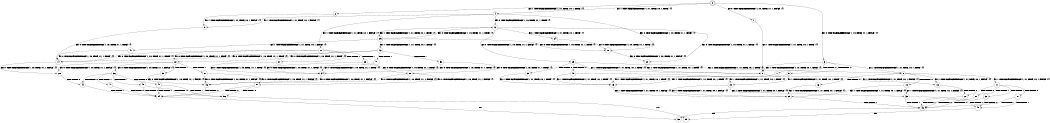 digraph BCG {
size = "7, 10.5";
center = TRUE;
node [shape = circle];
0 [peripheries = 2];
0 -> 1 [label = "EX !0 !ATOMIC_EXCH_BRANCH (1, +0, TRUE, +1, 1, FALSE) !{}"];
0 -> 2 [label = "EX !1 !ATOMIC_EXCH_BRANCH (1, +1, TRUE, +0, 1, TRUE) !{}"];
0 -> 3 [label = "EX !0 !ATOMIC_EXCH_BRANCH (1, +0, TRUE, +1, 1, FALSE) !{}"];
0 -> 4 [label = "EX !1 !ATOMIC_EXCH_BRANCH (1, +1, TRUE, +0, 1, TRUE) !{}"];
1 -> 5 [label = "EX !1 !ATOMIC_EXCH_BRANCH (1, +1, TRUE, +0, 1, TRUE) !{}"];
2 -> 6 [label = "EX !1 !ATOMIC_EXCH_BRANCH (1, +1, TRUE, +0, 1, FALSE) !{}"];
3 -> 5 [label = "EX !1 !ATOMIC_EXCH_BRANCH (1, +1, TRUE, +0, 1, TRUE) !{}"];
3 -> 7 [label = "TERMINATE !0"];
3 -> 8 [label = "EX !1 !ATOMIC_EXCH_BRANCH (1, +1, TRUE, +0, 1, TRUE) !{}"];
3 -> 9 [label = "TERMINATE !0"];
4 -> 6 [label = "EX !1 !ATOMIC_EXCH_BRANCH (1, +1, TRUE, +0, 1, FALSE) !{}"];
4 -> 10 [label = "EX !0 !ATOMIC_EXCH_BRANCH (1, +0, TRUE, +1, 1, TRUE) !{}"];
4 -> 11 [label = "EX !1 !ATOMIC_EXCH_BRANCH (1, +1, TRUE, +0, 1, FALSE) !{}"];
4 -> 12 [label = "EX !0 !ATOMIC_EXCH_BRANCH (1, +0, TRUE, +1, 1, TRUE) !{}"];
5 -> 13 [label = "EX !1 !ATOMIC_EXCH_BRANCH (1, +1, TRUE, +0, 1, FALSE) !{}"];
6 -> 14 [label = "EX !0 !ATOMIC_EXCH_BRANCH (1, +0, TRUE, +1, 1, TRUE) !{}"];
7 -> 15 [label = "EX !1 !ATOMIC_EXCH_BRANCH (1, +1, TRUE, +0, 1, TRUE) !{}"];
8 -> 13 [label = "EX !1 !ATOMIC_EXCH_BRANCH (1, +1, TRUE, +0, 1, FALSE) !{}"];
8 -> 16 [label = "TERMINATE !0"];
8 -> 17 [label = "EX !1 !ATOMIC_EXCH_BRANCH (1, +1, TRUE, +0, 1, FALSE) !{}"];
8 -> 18 [label = "TERMINATE !0"];
9 -> 15 [label = "EX !1 !ATOMIC_EXCH_BRANCH (1, +1, TRUE, +0, 1, TRUE) !{}"];
9 -> 19 [label = "EX !1 !ATOMIC_EXCH_BRANCH (1, +1, TRUE, +0, 1, TRUE) !{}"];
10 -> 20 [label = "EX !0 !ATOMIC_EXCH_BRANCH (1, +0, TRUE, +1, 1, FALSE) !{}"];
11 -> 14 [label = "EX !0 !ATOMIC_EXCH_BRANCH (1, +0, TRUE, +1, 1, TRUE) !{}"];
11 -> 21 [label = "TERMINATE !1"];
11 -> 22 [label = "EX !0 !ATOMIC_EXCH_BRANCH (1, +0, TRUE, +1, 1, TRUE) !{}"];
11 -> 23 [label = "TERMINATE !1"];
12 -> 20 [label = "EX !0 !ATOMIC_EXCH_BRANCH (1, +0, TRUE, +1, 1, FALSE) !{}"];
12 -> 24 [label = "EX !1 !ATOMIC_EXCH_BRANCH (1, +1, TRUE, +0, 1, TRUE) !{}"];
12 -> 25 [label = "EX !0 !ATOMIC_EXCH_BRANCH (1, +0, TRUE, +1, 1, FALSE) !{}"];
12 -> 26 [label = "EX !1 !ATOMIC_EXCH_BRANCH (1, +1, TRUE, +0, 1, TRUE) !{}"];
13 -> 27 [label = "TERMINATE !0"];
14 -> 28 [label = "EX !0 !ATOMIC_EXCH_BRANCH (1, +0, TRUE, +1, 1, FALSE) !{}"];
15 -> 29 [label = "EX !1 !ATOMIC_EXCH_BRANCH (1, +1, TRUE, +0, 1, FALSE) !{}"];
16 -> 29 [label = "EX !1 !ATOMIC_EXCH_BRANCH (1, +1, TRUE, +0, 1, FALSE) !{}"];
17 -> 27 [label = "TERMINATE !0"];
17 -> 30 [label = "TERMINATE !1"];
17 -> 31 [label = "TERMINATE !0"];
17 -> 32 [label = "TERMINATE !1"];
18 -> 29 [label = "EX !1 !ATOMIC_EXCH_BRANCH (1, +1, TRUE, +0, 1, FALSE) !{}"];
18 -> 33 [label = "EX !1 !ATOMIC_EXCH_BRANCH (1, +1, TRUE, +0, 1, FALSE) !{}"];
19 -> 29 [label = "EX !1 !ATOMIC_EXCH_BRANCH (1, +1, TRUE, +0, 1, FALSE) !{}"];
19 -> 33 [label = "EX !1 !ATOMIC_EXCH_BRANCH (1, +1, TRUE, +0, 1, FALSE) !{}"];
20 -> 5 [label = "EX !1 !ATOMIC_EXCH_BRANCH (1, +1, TRUE, +0, 1, TRUE) !{}"];
21 -> 34 [label = "EX !0 !ATOMIC_EXCH_BRANCH (1, +0, TRUE, +1, 1, TRUE) !{}"];
22 -> 28 [label = "EX !0 !ATOMIC_EXCH_BRANCH (1, +0, TRUE, +1, 1, FALSE) !{}"];
22 -> 35 [label = "TERMINATE !1"];
22 -> 36 [label = "EX !0 !ATOMIC_EXCH_BRANCH (1, +0, TRUE, +1, 1, FALSE) !{}"];
22 -> 37 [label = "TERMINATE !1"];
23 -> 34 [label = "EX !0 !ATOMIC_EXCH_BRANCH (1, +0, TRUE, +1, 1, TRUE) !{}"];
23 -> 38 [label = "EX !0 !ATOMIC_EXCH_BRANCH (1, +0, TRUE, +1, 1, TRUE) !{}"];
24 -> 10 [label = "EX !0 !ATOMIC_EXCH_BRANCH (1, +0, TRUE, +1, 1, TRUE) !{}"];
25 -> 5 [label = "EX !1 !ATOMIC_EXCH_BRANCH (1, +1, TRUE, +0, 1, TRUE) !{}"];
25 -> 39 [label = "TERMINATE !0"];
25 -> 8 [label = "EX !1 !ATOMIC_EXCH_BRANCH (1, +1, TRUE, +0, 1, TRUE) !{}"];
25 -> 40 [label = "TERMINATE !0"];
26 -> 10 [label = "EX !0 !ATOMIC_EXCH_BRANCH (1, +0, TRUE, +1, 1, TRUE) !{}"];
26 -> 41 [label = "EX !1 !ATOMIC_EXCH_BRANCH (1, +1, TRUE, +0, 1, FALSE) !{}"];
26 -> 12 [label = "EX !0 !ATOMIC_EXCH_BRANCH (1, +0, TRUE, +1, 1, TRUE) !{}"];
26 -> 42 [label = "EX !1 !ATOMIC_EXCH_BRANCH (1, +1, TRUE, +0, 1, FALSE) !{}"];
27 -> 43 [label = "TERMINATE !1"];
28 -> 44 [label = "TERMINATE !0"];
29 -> 43 [label = "TERMINATE !1"];
30 -> 43 [label = "TERMINATE !0"];
31 -> 43 [label = "TERMINATE !1"];
31 -> 45 [label = "TERMINATE !1"];
32 -> 43 [label = "TERMINATE !0"];
32 -> 45 [label = "TERMINATE !0"];
33 -> 43 [label = "TERMINATE !1"];
33 -> 45 [label = "TERMINATE !1"];
34 -> 46 [label = "EX !0 !ATOMIC_EXCH_BRANCH (1, +0, TRUE, +1, 1, FALSE) !{}"];
35 -> 46 [label = "EX !0 !ATOMIC_EXCH_BRANCH (1, +0, TRUE, +1, 1, FALSE) !{}"];
36 -> 44 [label = "TERMINATE !0"];
36 -> 47 [label = "TERMINATE !1"];
36 -> 48 [label = "TERMINATE !0"];
36 -> 49 [label = "TERMINATE !1"];
37 -> 46 [label = "EX !0 !ATOMIC_EXCH_BRANCH (1, +0, TRUE, +1, 1, FALSE) !{}"];
37 -> 50 [label = "EX !0 !ATOMIC_EXCH_BRANCH (1, +0, TRUE, +1, 1, FALSE) !{}"];
38 -> 46 [label = "EX !0 !ATOMIC_EXCH_BRANCH (1, +0, TRUE, +1, 1, FALSE) !{}"];
38 -> 50 [label = "EX !0 !ATOMIC_EXCH_BRANCH (1, +0, TRUE, +1, 1, FALSE) !{}"];
39 -> 15 [label = "EX !1 !ATOMIC_EXCH_BRANCH (1, +1, TRUE, +0, 1, TRUE) !{}"];
40 -> 15 [label = "EX !1 !ATOMIC_EXCH_BRANCH (1, +1, TRUE, +0, 1, TRUE) !{}"];
40 -> 19 [label = "EX !1 !ATOMIC_EXCH_BRANCH (1, +1, TRUE, +0, 1, TRUE) !{}"];
41 -> 14 [label = "EX !0 !ATOMIC_EXCH_BRANCH (1, +0, TRUE, +1, 1, TRUE) !{}"];
42 -> 14 [label = "EX !0 !ATOMIC_EXCH_BRANCH (1, +0, TRUE, +1, 1, TRUE) !{}"];
42 -> 51 [label = "TERMINATE !1"];
42 -> 22 [label = "EX !0 !ATOMIC_EXCH_BRANCH (1, +0, TRUE, +1, 1, TRUE) !{}"];
42 -> 52 [label = "TERMINATE !1"];
43 -> 53 [label = "exit"];
44 -> 54 [label = "TERMINATE !1"];
45 -> 55 [label = "exit"];
46 -> 54 [label = "TERMINATE !0"];
47 -> 54 [label = "TERMINATE !0"];
48 -> 54 [label = "TERMINATE !1"];
48 -> 56 [label = "TERMINATE !1"];
49 -> 54 [label = "TERMINATE !0"];
49 -> 56 [label = "TERMINATE !0"];
50 -> 54 [label = "TERMINATE !0"];
50 -> 56 [label = "TERMINATE !0"];
51 -> 34 [label = "EX !0 !ATOMIC_EXCH_BRANCH (1, +0, TRUE, +1, 1, TRUE) !{}"];
52 -> 34 [label = "EX !0 !ATOMIC_EXCH_BRANCH (1, +0, TRUE, +1, 1, TRUE) !{}"];
52 -> 38 [label = "EX !0 !ATOMIC_EXCH_BRANCH (1, +0, TRUE, +1, 1, TRUE) !{}"];
54 -> 53 [label = "exit"];
56 -> 55 [label = "exit"];
}
